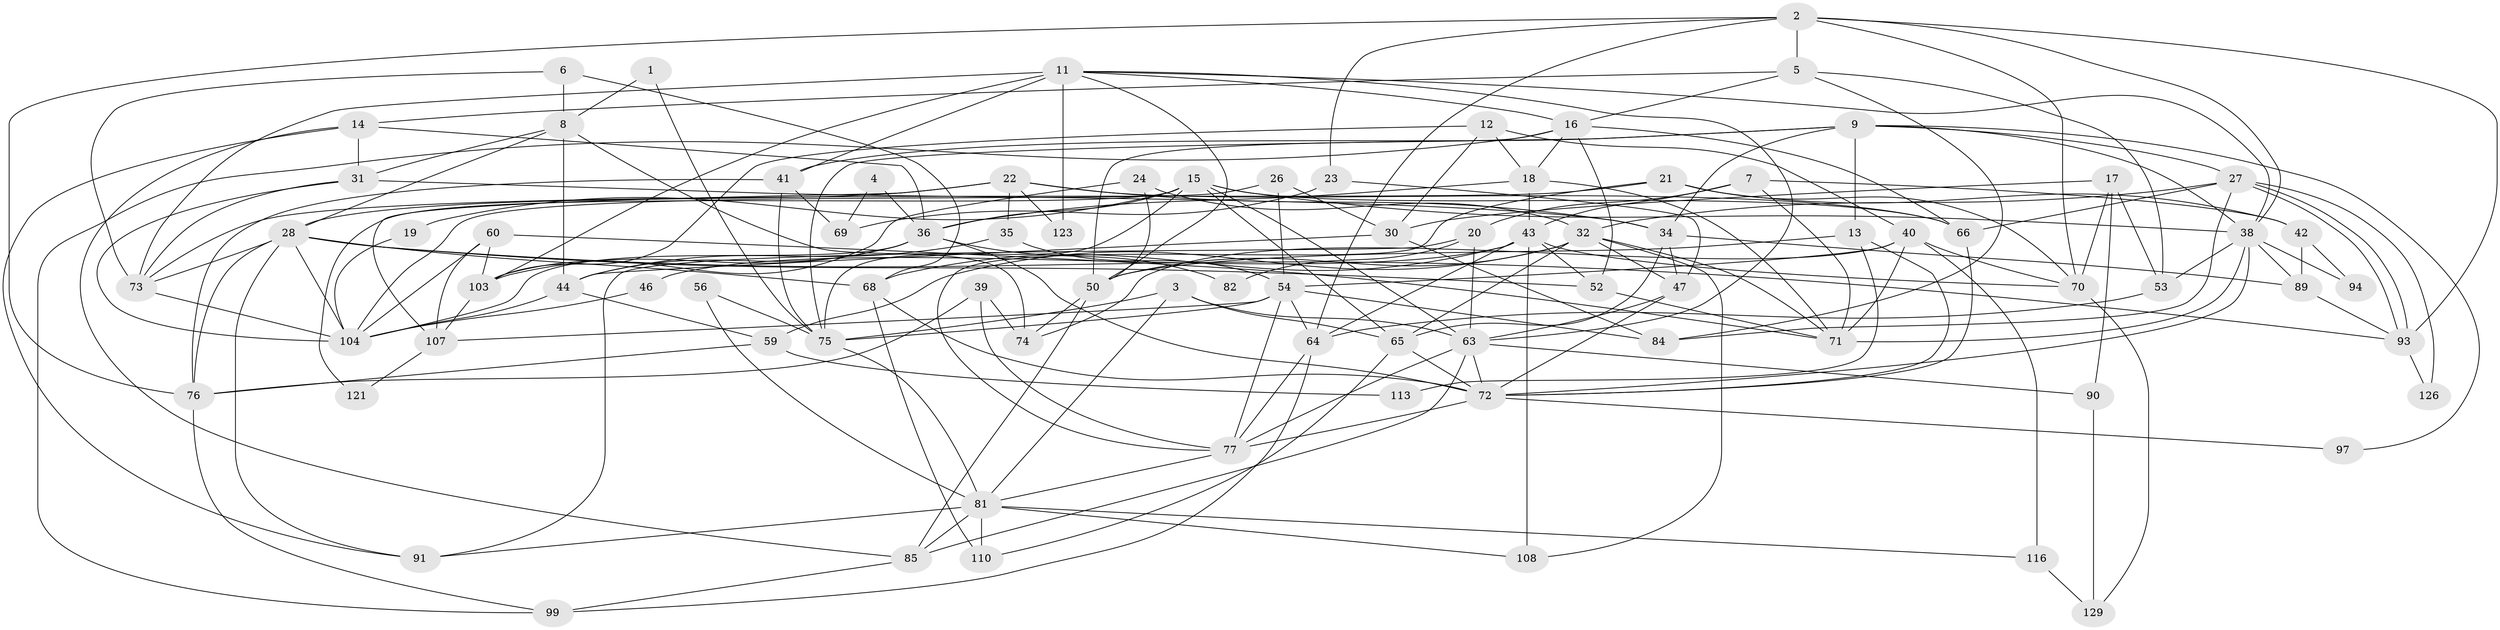 // original degree distribution, {2: 0.15503875968992248, 3: 0.2713178294573643, 4: 0.24031007751937986, 5: 0.16279069767441862, 6: 0.10852713178294573, 8: 0.015503875968992248, 7: 0.046511627906976744}
// Generated by graph-tools (version 1.1) at 2025/41/03/06/25 10:41:58]
// undirected, 84 vertices, 208 edges
graph export_dot {
graph [start="1"]
  node [color=gray90,style=filled];
  1;
  2 [super="+101"];
  3;
  4;
  5 [super="+25"];
  6;
  7 [super="+61"];
  8 [super="+10"];
  9 [super="+118"];
  11 [super="+98"];
  12;
  13;
  14 [super="+33"];
  15 [super="+29"];
  16 [super="+106"];
  17 [super="+62"];
  18;
  19;
  20 [super="+88"];
  21 [super="+58"];
  22 [super="+51"];
  23;
  24 [super="+127"];
  26;
  27 [super="+67"];
  28 [super="+122"];
  30 [super="+37"];
  31;
  32 [super="+49"];
  34 [super="+83"];
  35;
  36 [super="+45"];
  38 [super="+55"];
  39;
  40 [super="+57"];
  41 [super="+48"];
  42;
  43 [super="+95"];
  44 [super="+109"];
  46;
  47 [super="+102"];
  50 [super="+115"];
  52 [super="+124"];
  53 [super="+86"];
  54 [super="+87"];
  56;
  59 [super="+78"];
  60 [super="+120"];
  63 [super="+80"];
  64;
  65 [super="+79"];
  66;
  68 [super="+92"];
  69;
  70;
  71 [super="+105"];
  72 [super="+96"];
  73;
  74;
  75 [super="+114"];
  76 [super="+117"];
  77 [super="+111"];
  81 [super="+100"];
  82;
  84;
  85;
  89;
  90;
  91 [super="+119"];
  93;
  94;
  97;
  99 [super="+128"];
  103 [super="+112"];
  104 [super="+125"];
  107;
  108;
  110;
  113;
  116;
  121;
  123;
  126;
  129;
  1 -- 75;
  1 -- 8;
  2 -- 64;
  2 -- 70;
  2 -- 23;
  2 -- 76;
  2 -- 93;
  2 -- 5;
  2 -- 38;
  3 -- 65;
  3 -- 63;
  3 -- 75;
  3 -- 81;
  4 -- 69;
  4 -- 36;
  5 -- 84;
  5 -- 16;
  5 -- 53;
  5 -- 14;
  6 -- 73;
  6 -- 68;
  6 -- 8;
  7 -- 42;
  7 -- 43;
  7 -- 71;
  7 -- 20;
  8 -- 28;
  8 -- 31;
  8 -- 74;
  8 -- 44;
  9 -- 41;
  9 -- 75;
  9 -- 97;
  9 -- 34;
  9 -- 27;
  9 -- 13;
  9 -- 38;
  11 -- 41 [weight=2];
  11 -- 123;
  11 -- 50;
  11 -- 73;
  11 -- 63;
  11 -- 38;
  11 -- 103;
  11 -- 16;
  12 -- 18;
  12 -- 30;
  12 -- 103;
  12 -- 40;
  13 -- 72;
  13 -- 113;
  13 -- 50;
  14 -- 31;
  14 -- 85;
  14 -- 36;
  14 -- 91;
  15 -- 63;
  15 -- 19;
  15 -- 36;
  15 -- 121;
  15 -- 66;
  15 -- 65;
  15 -- 75;
  15 -- 38;
  16 -- 52 [weight=2];
  16 -- 66;
  16 -- 18;
  16 -- 99;
  16 -- 50;
  17 -- 70;
  17 -- 90;
  17 -- 53;
  17 -- 30;
  18 -- 43;
  18 -- 71;
  18 -- 36;
  19 -- 104;
  20 -- 63;
  20 -- 82;
  20 -- 91;
  21 -- 73;
  21 -- 70;
  21 -- 42;
  21 -- 77;
  22 -- 66;
  22 -- 35;
  22 -- 107;
  22 -- 123;
  22 -- 34;
  22 -- 28;
  23 -- 69;
  23 -- 47;
  24 -- 32 [weight=2];
  24 -- 50;
  24 -- 103;
  26 -- 30;
  26 -- 54;
  26 -- 104;
  27 -- 93;
  27 -- 93;
  27 -- 32;
  27 -- 66;
  27 -- 84;
  27 -- 126;
  28 -- 93;
  28 -- 52;
  28 -- 91;
  28 -- 76;
  28 -- 104;
  28 -- 73;
  28 -- 68;
  30 -- 84;
  30 -- 44;
  31 -- 73;
  31 -- 104;
  31 -- 34;
  32 -- 108;
  32 -- 65;
  32 -- 71;
  32 -- 50;
  32 -- 59;
  32 -- 47;
  34 -- 89;
  34 -- 65;
  34 -- 47;
  35 -- 54;
  35 -- 44;
  36 -- 103;
  36 -- 82;
  36 -- 72;
  36 -- 104;
  36 -- 44;
  38 -- 71;
  38 -- 53;
  38 -- 89;
  38 -- 72;
  38 -- 94;
  39 -- 74;
  39 -- 76;
  39 -- 77;
  40 -- 74;
  40 -- 116;
  40 -- 54;
  40 -- 70;
  40 -- 71;
  41 -- 69;
  41 -- 75;
  41 -- 76;
  42 -- 89;
  42 -- 94;
  43 -- 46;
  43 -- 64;
  43 -- 108;
  43 -- 70;
  43 -- 68 [weight=2];
  43 -- 52;
  44 -- 59;
  44 -- 104;
  46 -- 104;
  47 -- 72;
  47 -- 63;
  50 -- 85;
  50 -- 74;
  52 -- 71;
  53 -- 64;
  54 -- 77;
  54 -- 75;
  54 -- 64;
  54 -- 107;
  54 -- 84;
  56 -- 75;
  56 -- 81;
  59 -- 76;
  59 -- 113;
  60 -- 104;
  60 -- 107;
  60 -- 71;
  60 -- 103;
  63 -- 72;
  63 -- 90;
  63 -- 85;
  63 -- 77;
  64 -- 77;
  64 -- 99;
  65 -- 110;
  65 -- 72;
  66 -- 72;
  68 -- 72;
  68 -- 110;
  70 -- 129;
  72 -- 97;
  72 -- 77;
  73 -- 104;
  75 -- 81;
  76 -- 99;
  77 -- 81;
  81 -- 85;
  81 -- 108;
  81 -- 110;
  81 -- 116;
  81 -- 91;
  85 -- 99;
  89 -- 93;
  90 -- 129;
  93 -- 126;
  103 -- 107;
  107 -- 121;
  116 -- 129;
}
